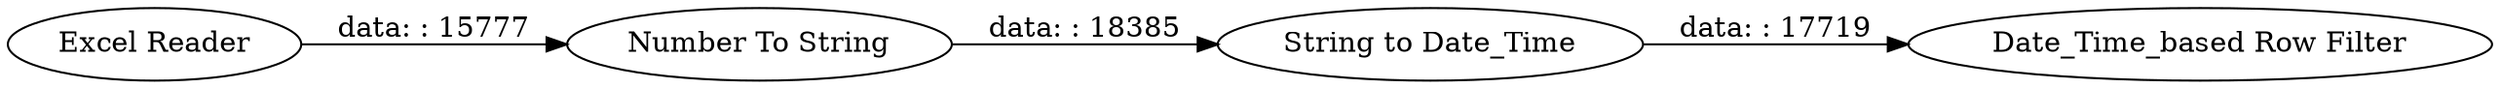 digraph {
	"-1154306397316611344_1" [label="Excel Reader"]
	"-1154306397316611344_4" [label="Date_Time_based Row Filter"]
	"-1154306397316611344_3" [label="String to Date_Time"]
	"-1154306397316611344_2" [label="Number To String"]
	"-1154306397316611344_1" -> "-1154306397316611344_2" [label="data: : 15777"]
	"-1154306397316611344_2" -> "-1154306397316611344_3" [label="data: : 18385"]
	"-1154306397316611344_3" -> "-1154306397316611344_4" [label="data: : 17719"]
	rankdir=LR
}
